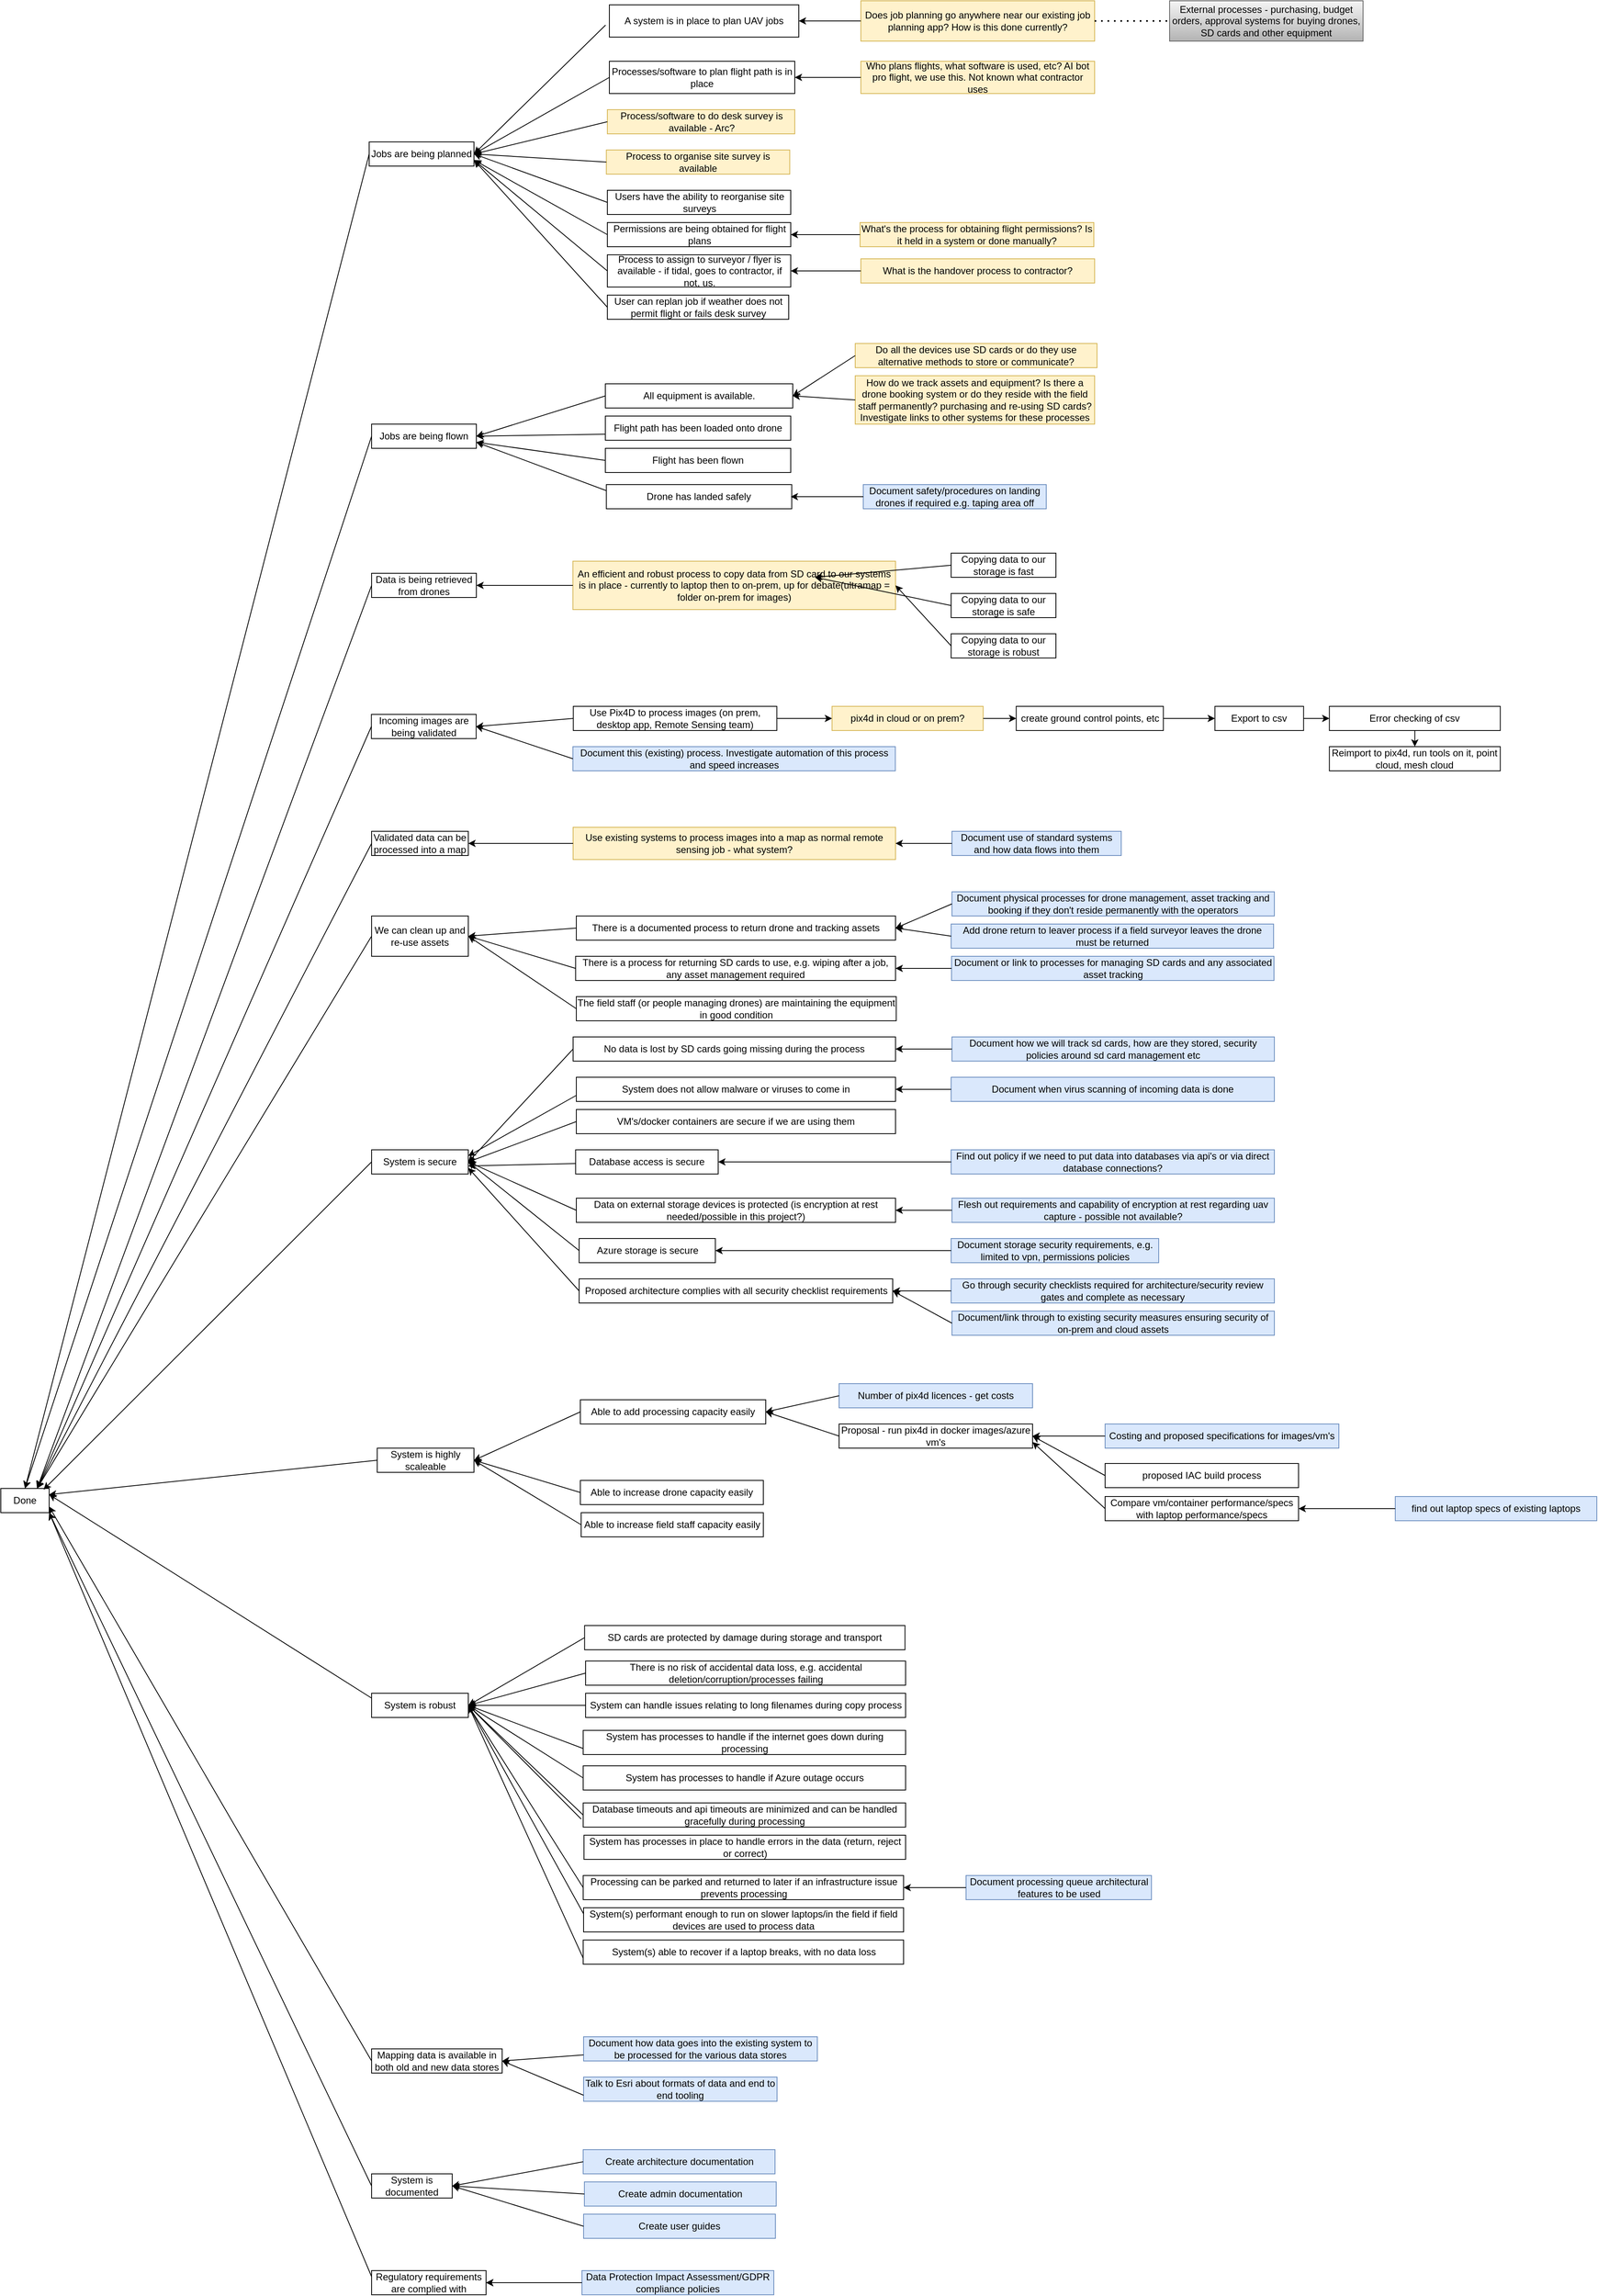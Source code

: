 <mxfile version="20.8.21" type="device"><diagram name="Page-1" id="VWcivEqOuJMeDTwOJ0XQ"><mxGraphModel dx="3815" dy="3049" grid="1" gridSize="10" guides="1" tooltips="1" connect="1" arrows="1" fold="1" page="1" pageScale="1" pageWidth="827" pageHeight="1169" math="0" shadow="0"><root><mxCell id="0"/><mxCell id="1" parent="0"/><mxCell id="gaLURkmgGGTvy5debcVh-1" value="Done" style="text;html=1;strokeColor=default;fillColor=none;align=center;verticalAlign=middle;whiteSpace=wrap;rounded=0;" parent="1" vertex="1"><mxGeometry x="-380" y="1830" width="60" height="30" as="geometry"/></mxCell><mxCell id="gaLURkmgGGTvy5debcVh-2" value="Jobs are being planned" style="text;html=1;strokeColor=default;fillColor=none;align=center;verticalAlign=middle;whiteSpace=wrap;rounded=0;" parent="1" vertex="1"><mxGeometry x="77" y="160" width="130" height="30" as="geometry"/></mxCell><mxCell id="gaLURkmgGGTvy5debcVh-3" value="Jobs are being flown" style="text;html=1;strokeColor=default;fillColor=none;align=center;verticalAlign=middle;whiteSpace=wrap;rounded=0;" parent="1" vertex="1"><mxGeometry x="80" y="510" width="130" height="30" as="geometry"/></mxCell><mxCell id="gaLURkmgGGTvy5debcVh-4" value="Data is being retrieved from drones" style="text;html=1;strokeColor=default;fillColor=none;align=center;verticalAlign=middle;whiteSpace=wrap;rounded=0;" parent="1" vertex="1"><mxGeometry x="80" y="695" width="130" height="30" as="geometry"/></mxCell><mxCell id="gaLURkmgGGTvy5debcVh-5" value="Validated data can be processed into a map" style="text;html=1;strokeColor=default;fillColor=none;align=center;verticalAlign=middle;whiteSpace=wrap;rounded=0;" parent="1" vertex="1"><mxGeometry x="80" y="1015" width="120" height="30" as="geometry"/></mxCell><mxCell id="gaLURkmgGGTvy5debcVh-6" value="Incoming images are being validated" style="text;html=1;strokeColor=default;fillColor=none;align=center;verticalAlign=middle;whiteSpace=wrap;rounded=0;" parent="1" vertex="1"><mxGeometry x="79.75" y="870" width="130" height="30" as="geometry"/></mxCell><mxCell id="gaLURkmgGGTvy5debcVh-7" value="System is secure" style="text;html=1;strokeColor=default;fillColor=none;align=center;verticalAlign=middle;whiteSpace=wrap;rounded=0;" parent="1" vertex="1"><mxGeometry x="80" y="1410" width="120" height="30" as="geometry"/></mxCell><mxCell id="gaLURkmgGGTvy5debcVh-8" value="System is highly scaleable" style="text;html=1;strokeColor=default;fillColor=none;align=center;verticalAlign=middle;whiteSpace=wrap;rounded=0;" parent="1" vertex="1"><mxGeometry x="87" y="1780" width="120" height="30" as="geometry"/></mxCell><mxCell id="gaLURkmgGGTvy5debcVh-9" value="System is robust" style="text;html=1;strokeColor=default;fillColor=none;align=center;verticalAlign=middle;whiteSpace=wrap;rounded=0;" parent="1" vertex="1"><mxGeometry x="80" y="2084" width="120" height="30" as="geometry"/></mxCell><mxCell id="gaLURkmgGGTvy5debcVh-10" value="System is documented" style="text;html=1;strokeColor=default;fillColor=none;align=center;verticalAlign=middle;whiteSpace=wrap;rounded=0;" parent="1" vertex="1"><mxGeometry x="80" y="2680" width="100" height="30" as="geometry"/></mxCell><mxCell id="gaLURkmgGGTvy5debcVh-11" value="Permissions are being obtained for flight plans" style="text;html=1;align=center;verticalAlign=middle;whiteSpace=wrap;rounded=0;strokeColor=default;" parent="1" vertex="1"><mxGeometry x="372.5" y="260" width="227.5" height="30" as="geometry"/></mxCell><mxCell id="gaLURkmgGGTvy5debcVh-12" value="Processes/software to plan flight path is in place" style="text;html=1;align=center;verticalAlign=middle;whiteSpace=wrap;rounded=0;strokeColor=default;" parent="1" vertex="1"><mxGeometry x="375" y="60" width="230" height="40" as="geometry"/></mxCell><mxCell id="gaLURkmgGGTvy5debcVh-13" value="A system is in place to plan UAV jobs" style="text;html=1;align=center;verticalAlign=middle;whiteSpace=wrap;rounded=0;strokeColor=default;" parent="1" vertex="1"><mxGeometry x="375" y="-10" width="235" height="40" as="geometry"/></mxCell><mxCell id="gaLURkmgGGTvy5debcVh-14" value="Process to assign to surveyor / flyer is available - if tidal, goes to contractor, if not, us." style="text;html=1;align=center;verticalAlign=middle;whiteSpace=wrap;rounded=0;strokeColor=default;" parent="1" vertex="1"><mxGeometry x="372.5" y="300" width="227.5" height="40" as="geometry"/></mxCell><mxCell id="gaLURkmgGGTvy5debcVh-16" value="User can replan job if weather does not permit flight or fails desk survey" style="text;html=1;align=center;verticalAlign=middle;whiteSpace=wrap;rounded=0;strokeColor=default;" parent="1" vertex="1"><mxGeometry x="372.5" y="350" width="225" height="30" as="geometry"/></mxCell><mxCell id="gaLURkmgGGTvy5debcVh-17" value="Process/software to do desk survey is available - Arc?" style="text;html=1;strokeColor=#d6b656;fillColor=#fff2cc;align=center;verticalAlign=middle;whiteSpace=wrap;rounded=0;" parent="1" vertex="1"><mxGeometry x="372.5" y="120" width="232.5" height="30" as="geometry"/></mxCell><mxCell id="gaLURkmgGGTvy5debcVh-19" value="Process to organise site survey is available" style="text;html=1;align=center;verticalAlign=middle;whiteSpace=wrap;rounded=0;strokeColor=#d6b656;fillColor=#fff2cc;" parent="1" vertex="1"><mxGeometry x="371.25" y="170" width="227.5" height="30" as="geometry"/></mxCell><mxCell id="gaLURkmgGGTvy5debcVh-20" value="Users have the ability to reorganise site surveys" style="text;html=1;align=center;verticalAlign=middle;whiteSpace=wrap;rounded=0;strokeColor=default;" parent="1" vertex="1"><mxGeometry x="372.5" y="220" width="227.5" height="30" as="geometry"/></mxCell><mxCell id="gaLURkmgGGTvy5debcVh-21" value="All equipment is available." style="text;html=1;align=center;verticalAlign=middle;whiteSpace=wrap;rounded=0;strokeColor=default;" parent="1" vertex="1"><mxGeometry x="370" y="460" width="232.5" height="30" as="geometry"/></mxCell><mxCell id="gaLURkmgGGTvy5debcVh-22" value="Flight has been flown" style="text;html=1;align=center;verticalAlign=middle;whiteSpace=wrap;rounded=0;strokeColor=default;" parent="1" vertex="1"><mxGeometry x="370" y="540" width="230" height="30" as="geometry"/></mxCell><mxCell id="gaLURkmgGGTvy5debcVh-23" value="What is the handover process to contractor?" style="text;html=1;strokeColor=#d6b656;fillColor=#fff2cc;align=center;verticalAlign=middle;whiteSpace=wrap;rounded=0;" parent="1" vertex="1"><mxGeometry x="687" y="305" width="290" height="30" as="geometry"/></mxCell><mxCell id="gaLURkmgGGTvy5debcVh-24" value="Flight path has been loaded onto drone" style="text;html=1;align=center;verticalAlign=middle;whiteSpace=wrap;rounded=0;strokeColor=default;" parent="1" vertex="1"><mxGeometry x="370" y="500" width="230" height="30" as="geometry"/></mxCell><mxCell id="gaLURkmgGGTvy5debcVh-25" value="An efficient and robust process to copy data from SD card to our systems is in place - currently to laptop then to on-prem, up for debate(ultramap = folder on-prem for images)" style="text;html=1;strokeColor=#d6b656;fillColor=#fff2cc;align=center;verticalAlign=middle;whiteSpace=wrap;rounded=0;" parent="1" vertex="1"><mxGeometry x="329.75" y="680" width="400.25" height="60" as="geometry"/></mxCell><mxCell id="gaLURkmgGGTvy5debcVh-27" value="Copying data to our storage is fast" style="text;html=1;strokeColor=default;fillColor=none;align=center;verticalAlign=middle;whiteSpace=wrap;rounded=0;" parent="1" vertex="1"><mxGeometry x="799" y="670" width="130" height="30" as="geometry"/></mxCell><mxCell id="gaLURkmgGGTvy5debcVh-29" value="Use Pix4D to process images (on prem, desktop app, Remote Sensing team)" style="text;html=1;strokeColor=default;fillColor=none;align=center;verticalAlign=middle;whiteSpace=wrap;rounded=0;" parent="1" vertex="1"><mxGeometry x="330.25" y="860" width="252.5" height="30" as="geometry"/></mxCell><mxCell id="gaLURkmgGGTvy5debcVh-30" value="Export to csv" style="text;html=1;strokeColor=default;fillColor=none;align=center;verticalAlign=middle;whiteSpace=wrap;rounded=0;" parent="1" vertex="1"><mxGeometry x="1126.25" y="860" width="110" height="30" as="geometry"/></mxCell><mxCell id="gaLURkmgGGTvy5debcVh-31" value="Error checking of csv" style="text;html=1;strokeColor=default;fillColor=none;align=center;verticalAlign=middle;whiteSpace=wrap;rounded=0;" parent="1" vertex="1"><mxGeometry x="1268.25" y="860" width="212" height="30" as="geometry"/></mxCell><mxCell id="gaLURkmgGGTvy5debcVh-32" value="Reimport to pix4d, run tools on it, point cloud, mesh cloud" style="text;html=1;strokeColor=default;fillColor=none;align=center;verticalAlign=middle;whiteSpace=wrap;rounded=0;" parent="1" vertex="1"><mxGeometry x="1268.25" y="910" width="212" height="30" as="geometry"/></mxCell><mxCell id="gaLURkmgGGTvy5debcVh-33" value="create ground control points, etc" style="text;html=1;strokeColor=default;fillColor=none;align=center;verticalAlign=middle;whiteSpace=wrap;rounded=0;" parent="1" vertex="1"><mxGeometry x="879.75" y="860" width="182.5" height="30" as="geometry"/></mxCell><mxCell id="gaLURkmgGGTvy5debcVh-37" value="Use existing systems to process images into a map as normal remote sensing job - what system?" style="text;html=1;strokeColor=#d6b656;fillColor=#fff2cc;align=center;verticalAlign=middle;whiteSpace=wrap;rounded=0;" parent="1" vertex="1"><mxGeometry x="330" y="1010" width="400" height="40" as="geometry"/></mxCell><mxCell id="gaLURkmgGGTvy5debcVh-38" value="Document/link through to existing security measures ensuring security of on-prem and cloud assets" style="text;html=1;strokeColor=#6c8ebf;fillColor=#dae8fc;align=center;verticalAlign=middle;whiteSpace=wrap;rounded=0;" parent="1" vertex="1"><mxGeometry x="800" y="1610" width="400" height="30" as="geometry"/></mxCell><mxCell id="gaLURkmgGGTvy5debcVh-39" value="Document how we will track sd cards, how are they stored, security policies around sd card management etc" style="text;html=1;strokeColor=#6c8ebf;fillColor=#dae8fc;align=center;verticalAlign=middle;whiteSpace=wrap;rounded=0;" parent="1" vertex="1"><mxGeometry x="800" y="1270" width="400" height="30" as="geometry"/></mxCell><mxCell id="gaLURkmgGGTvy5debcVh-41" value="find out laptop specs of existing laptops" style="text;html=1;strokeColor=#6c8ebf;fillColor=#dae8fc;align=center;verticalAlign=middle;whiteSpace=wrap;rounded=0;" parent="1" vertex="1"><mxGeometry x="1350" y="1840" width="250" height="30" as="geometry"/></mxCell><mxCell id="gaLURkmgGGTvy5debcVh-42" value="Mapping data is available in both old and new data stores" style="text;html=1;strokeColor=default;fillColor=none;align=center;verticalAlign=middle;whiteSpace=wrap;rounded=0;" parent="1" vertex="1"><mxGeometry x="80" y="2525" width="162" height="30" as="geometry"/></mxCell><mxCell id="gaLURkmgGGTvy5debcVh-43" value="Document how data goes into the existing system to be processed for the various data stores" style="text;html=1;strokeColor=#6c8ebf;fillColor=#dae8fc;align=center;verticalAlign=middle;whiteSpace=wrap;rounded=0;" parent="1" vertex="1"><mxGeometry x="343" y="2510" width="290" height="30" as="geometry"/></mxCell><mxCell id="gaLURkmgGGTvy5debcVh-44" value="Talk to Esri about formats of data and end to end tooling" style="text;html=1;strokeColor=#6c8ebf;fillColor=#dae8fc;align=center;verticalAlign=middle;whiteSpace=wrap;rounded=0;" parent="1" vertex="1"><mxGeometry x="343" y="2560" width="240" height="30" as="geometry"/></mxCell><mxCell id="gaLURkmgGGTvy5debcVh-45" value="Do all the devices use SD cards or do they use alternative methods to store or communicate?" style="text;html=1;strokeColor=#d6b656;fillColor=#fff2cc;align=center;verticalAlign=middle;whiteSpace=wrap;rounded=0;" parent="1" vertex="1"><mxGeometry x="680" y="410" width="300" height="30" as="geometry"/></mxCell><mxCell id="gaLURkmgGGTvy5debcVh-46" value="System can handle issues relating to long filenames during copy process" style="text;html=1;strokeColor=default;fillColor=none;align=center;verticalAlign=middle;whiteSpace=wrap;rounded=0;" parent="1" vertex="1"><mxGeometry x="345.5" y="2084" width="397" height="30" as="geometry"/></mxCell><mxCell id="gaLURkmgGGTvy5debcVh-47" value="System(s) able to recover if a laptop breaks, with no data loss" style="text;html=1;strokeColor=default;fillColor=none;align=center;verticalAlign=middle;whiteSpace=wrap;rounded=0;" parent="1" vertex="1"><mxGeometry x="342.5" y="2390" width="397.5" height="30" as="geometry"/></mxCell><mxCell id="gaLURkmgGGTvy5debcVh-49" value="VM's/docker containers are secure if we are using them" style="text;html=1;align=center;verticalAlign=middle;whiteSpace=wrap;rounded=0;strokeColor=default;" parent="1" vertex="1"><mxGeometry x="334" y="1360" width="396" height="30" as="geometry"/></mxCell><mxCell id="gaLURkmgGGTvy5debcVh-51" value="Database timeouts and api timeouts are minimized and can be handled gracefully during processing" style="text;html=1;strokeColor=default;fillColor=none;align=center;verticalAlign=middle;whiteSpace=wrap;rounded=0;" parent="1" vertex="1"><mxGeometry x="342.5" y="2220" width="400" height="30" as="geometry"/></mxCell><mxCell id="gaLURkmgGGTvy5debcVh-52" value="SD cards are protected by damage during storage and transport" style="text;html=1;strokeColor=default;fillColor=none;align=center;verticalAlign=middle;whiteSpace=wrap;rounded=0;" parent="1" vertex="1"><mxGeometry x="344.25" y="2000" width="397.5" height="30" as="geometry"/></mxCell><mxCell id="gaLURkmgGGTvy5debcVh-53" value="We can clean up and re-use assets" style="text;html=1;strokeColor=default;fillColor=none;align=center;verticalAlign=middle;whiteSpace=wrap;rounded=0;" parent="1" vertex="1"><mxGeometry x="80" y="1120" width="120" height="50" as="geometry"/></mxCell><mxCell id="gaLURkmgGGTvy5debcVh-54" value="There is a process for returning SD cards to use, e.g. wiping after a job, any asset management required" style="text;html=1;strokeColor=default;fillColor=none;align=center;verticalAlign=middle;whiteSpace=wrap;rounded=0;" parent="1" vertex="1"><mxGeometry x="333.13" y="1170" width="396.87" height="30" as="geometry"/></mxCell><mxCell id="gaLURkmgGGTvy5debcVh-55" value="There is a documented process to return drone and tracking assets" style="text;html=1;strokeColor=default;fillColor=none;align=center;verticalAlign=middle;whiteSpace=wrap;rounded=0;" parent="1" vertex="1"><mxGeometry x="334" y="1120" width="396" height="30" as="geometry"/></mxCell><mxCell id="gaLURkmgGGTvy5debcVh-56" value="The field staff (or people managing drones) are maintaining the equipment in good condition" style="text;html=1;strokeColor=default;fillColor=none;align=center;verticalAlign=middle;whiteSpace=wrap;rounded=0;" parent="1" vertex="1"><mxGeometry x="334" y="1220" width="396.87" height="30" as="geometry"/></mxCell><mxCell id="gaLURkmgGGTvy5debcVh-57" value="System has processes to handle if the internet goes down during processing" style="text;html=1;strokeColor=default;fillColor=none;align=center;verticalAlign=middle;whiteSpace=wrap;rounded=0;" parent="1" vertex="1"><mxGeometry x="342.5" y="2130" width="400" height="30" as="geometry"/></mxCell><mxCell id="gaLURkmgGGTvy5debcVh-58" value="System has processes in place to handle errors in the data (return, reject or correct)" style="text;html=1;strokeColor=default;fillColor=none;align=center;verticalAlign=middle;whiteSpace=wrap;rounded=0;" parent="1" vertex="1"><mxGeometry x="343.5" y="2260" width="399" height="30" as="geometry"/></mxCell><mxCell id="gaLURkmgGGTvy5debcVh-60" value="Database access is secure" style="text;html=1;strokeColor=default;fillColor=none;align=center;verticalAlign=middle;whiteSpace=wrap;rounded=0;" parent="1" vertex="1"><mxGeometry x="333.13" y="1410" width="176.87" height="30" as="geometry"/></mxCell><mxCell id="gaLURkmgGGTvy5debcVh-61" value="Create architecture documentation" style="text;html=1;strokeColor=#6c8ebf;fillColor=#dae8fc;align=center;verticalAlign=middle;whiteSpace=wrap;rounded=0;" parent="1" vertex="1"><mxGeometry x="342.5" y="2650" width="238" height="30" as="geometry"/></mxCell><mxCell id="gaLURkmgGGTvy5debcVh-62" value="pix4d in cloud or on prem?" style="text;html=1;strokeColor=#d6b656;fillColor=#fff2cc;align=center;verticalAlign=middle;whiteSpace=wrap;rounded=0;" parent="1" vertex="1"><mxGeometry x="651.25" y="860" width="187.5" height="30" as="geometry"/></mxCell><mxCell id="gaLURkmgGGTvy5debcVh-64" value="Processing can be parked and returned to later if an infrastructure issue prevents processing" style="text;html=1;strokeColor=default;fillColor=none;align=center;verticalAlign=middle;whiteSpace=wrap;rounded=0;" parent="1" vertex="1"><mxGeometry x="342.5" y="2310" width="397.5" height="30" as="geometry"/></mxCell><mxCell id="gaLURkmgGGTvy5debcVh-65" value="There is no risk of accidental data loss, e.g. accidental deletion/corruption/processes failing" style="text;html=1;strokeColor=default;fillColor=none;align=center;verticalAlign=middle;whiteSpace=wrap;rounded=0;" parent="1" vertex="1"><mxGeometry x="345.5" y="2044" width="397" height="30" as="geometry"/></mxCell><mxCell id="gaLURkmgGGTvy5debcVh-66" value="External processes - purchasing, budget orders, approval systems for buying drones, SD cards and other equipment" style="text;html=1;strokeColor=#666666;fillColor=#f5f5f5;align=center;verticalAlign=middle;whiteSpace=wrap;rounded=0;gradientColor=#b3b3b3;" parent="1" vertex="1"><mxGeometry x="1070" y="-15" width="240" height="50" as="geometry"/></mxCell><mxCell id="gaLURkmgGGTvy5debcVh-67" value="Regulatory requirements are complied with" style="text;html=1;strokeColor=default;fillColor=none;align=center;verticalAlign=middle;whiteSpace=wrap;rounded=0;" parent="1" vertex="1"><mxGeometry x="80" y="2800" width="142" height="30" as="geometry"/></mxCell><mxCell id="wI_fvP3LlzVGhZZ-GLL9-29" value="" style="edgeStyle=orthogonalEdgeStyle;rounded=0;orthogonalLoop=1;jettySize=auto;html=1;" edge="1" parent="1" source="gaLURkmgGGTvy5debcVh-68" target="gaLURkmgGGTvy5debcVh-67"><mxGeometry relative="1" as="geometry"/></mxCell><mxCell id="gaLURkmgGGTvy5debcVh-68" value="Data Protection Impact Assessment/GDPR compliance policies" style="text;html=1;strokeColor=#6c8ebf;fillColor=#dae8fc;align=center;verticalAlign=middle;whiteSpace=wrap;rounded=0;" parent="1" vertex="1"><mxGeometry x="341" y="2800" width="238" height="30" as="geometry"/></mxCell><mxCell id="gaLURkmgGGTvy5debcVh-69" value="Proposed architecture complies with all security checklist requirements" style="text;html=1;strokeColor=default;fillColor=none;align=center;verticalAlign=middle;whiteSpace=wrap;rounded=0;" parent="1" vertex="1"><mxGeometry x="337.5" y="1570" width="389" height="30" as="geometry"/></mxCell><mxCell id="wI_fvP3LlzVGhZZ-GLL9-2" value="" style="endArrow=classic;html=1;rounded=0;" edge="1" parent="1" source="gaLURkmgGGTvy5debcVh-68" target="gaLURkmgGGTvy5debcVh-67"><mxGeometry width="50" height="50" relative="1" as="geometry"><mxPoint x="310" y="2815" as="sourcePoint"/><mxPoint x="412" y="2680" as="targetPoint"/></mxGeometry></mxCell><mxCell id="wI_fvP3LlzVGhZZ-GLL9-3" value="" style="endArrow=classic;html=1;rounded=0;entryX=1;entryY=0.5;entryDx=0;entryDy=0;exitX=0;exitY=0.5;exitDx=0;exitDy=0;" edge="1" parent="1" source="gaLURkmgGGTvy5debcVh-61" target="gaLURkmgGGTvy5debcVh-10"><mxGeometry width="50" height="50" relative="1" as="geometry"><mxPoint x="362" y="2680" as="sourcePoint"/><mxPoint x="412" y="2630" as="targetPoint"/></mxGeometry></mxCell><mxCell id="wI_fvP3LlzVGhZZ-GLL9-4" value="" style="endArrow=classic;html=1;rounded=0;exitX=0;exitY=0.75;exitDx=0;exitDy=0;entryX=1;entryY=0.5;entryDx=0;entryDy=0;" edge="1" parent="1" source="gaLURkmgGGTvy5debcVh-44" target="gaLURkmgGGTvy5debcVh-42"><mxGeometry width="50" height="50" relative="1" as="geometry"><mxPoint x="339" y="2620" as="sourcePoint"/><mxPoint x="259" y="2550" as="targetPoint"/></mxGeometry></mxCell><mxCell id="wI_fvP3LlzVGhZZ-GLL9-5" value="" style="endArrow=classic;html=1;rounded=0;exitX=0;exitY=0.75;exitDx=0;exitDy=0;entryX=1;entryY=0.5;entryDx=0;entryDy=0;" edge="1" parent="1" source="gaLURkmgGGTvy5debcVh-43" target="gaLURkmgGGTvy5debcVh-42"><mxGeometry width="50" height="50" relative="1" as="geometry"><mxPoint x="339" y="2620" as="sourcePoint"/><mxPoint x="250" y="2540" as="targetPoint"/></mxGeometry></mxCell><mxCell id="wI_fvP3LlzVGhZZ-GLL9-6" value="System(s) performant enough to run on slower laptops/in the field if field devices are used to process data" style="text;html=1;strokeColor=default;fillColor=none;align=center;verticalAlign=middle;whiteSpace=wrap;rounded=0;" vertex="1" parent="1"><mxGeometry x="343" y="2350" width="397" height="30" as="geometry"/></mxCell><mxCell id="wI_fvP3LlzVGhZZ-GLL9-7" value="System has processes to handle if Azure outage occurs" style="text;html=1;strokeColor=default;fillColor=none;align=center;verticalAlign=middle;whiteSpace=wrap;rounded=0;" vertex="1" parent="1"><mxGeometry x="342.5" y="2174" width="400" height="30" as="geometry"/></mxCell><mxCell id="wI_fvP3LlzVGhZZ-GLL9-8" value="System does not allow malware or viruses to come in" style="text;html=1;strokeColor=default;fillColor=none;align=center;verticalAlign=middle;whiteSpace=wrap;rounded=0;" vertex="1" parent="1"><mxGeometry x="334" y="1320" width="396" height="30" as="geometry"/></mxCell><mxCell id="wI_fvP3LlzVGhZZ-GLL9-9" value="Data on external storage devices is protected (is encryption at rest needed/possible in this project?)" style="text;html=1;strokeColor=default;fillColor=none;align=center;verticalAlign=middle;whiteSpace=wrap;rounded=0;" vertex="1" parent="1"><mxGeometry x="334" y="1470" width="396" height="30" as="geometry"/></mxCell><mxCell id="wI_fvP3LlzVGhZZ-GLL9-10" value="Flesh out requirements and capability of encryption at rest regarding uav capture - possible not available?" style="text;html=1;strokeColor=#6c8ebf;fillColor=#dae8fc;align=center;verticalAlign=middle;whiteSpace=wrap;rounded=0;" vertex="1" parent="1"><mxGeometry x="800" y="1470" width="400" height="30" as="geometry"/></mxCell><mxCell id="wI_fvP3LlzVGhZZ-GLL9-11" value="Document processing queue architectural features to be used" style="text;html=1;strokeColor=#6c8ebf;fillColor=#dae8fc;align=center;verticalAlign=middle;whiteSpace=wrap;rounded=0;" vertex="1" parent="1"><mxGeometry x="817.5" y="2310" width="230" height="30" as="geometry"/></mxCell><mxCell id="wI_fvP3LlzVGhZZ-GLL9-12" value="" style="endArrow=classic;html=1;rounded=0;entryX=1;entryY=0.5;entryDx=0;entryDy=0;exitX=0;exitY=0.5;exitDx=0;exitDy=0;" edge="1" parent="1" source="wI_fvP3LlzVGhZZ-GLL9-11" target="gaLURkmgGGTvy5debcVh-64"><mxGeometry width="50" height="50" relative="1" as="geometry"><mxPoint x="808" y="2320" as="sourcePoint"/><mxPoint x="677.5" y="2250" as="targetPoint"/></mxGeometry></mxCell><mxCell id="wI_fvP3LlzVGhZZ-GLL9-13" value="" style="endArrow=classic;html=1;rounded=0;exitX=0;exitY=0.5;exitDx=0;exitDy=0;entryX=1;entryY=0.5;entryDx=0;entryDy=0;" edge="1" parent="1" source="gaLURkmgGGTvy5debcVh-52" target="gaLURkmgGGTvy5debcVh-9"><mxGeometry width="50" height="50" relative="1" as="geometry"><mxPoint x="380" y="1930" as="sourcePoint"/><mxPoint x="430" y="1880" as="targetPoint"/></mxGeometry></mxCell><mxCell id="wI_fvP3LlzVGhZZ-GLL9-15" value="" style="endArrow=classic;html=1;rounded=0;entryX=1;entryY=0.5;entryDx=0;entryDy=0;exitX=0;exitY=0.5;exitDx=0;exitDy=0;" edge="1" parent="1" source="gaLURkmgGGTvy5debcVh-65" target="gaLURkmgGGTvy5debcVh-9"><mxGeometry width="50" height="50" relative="1" as="geometry"><mxPoint x="380" y="2150" as="sourcePoint"/><mxPoint x="430" y="2100" as="targetPoint"/></mxGeometry></mxCell><mxCell id="wI_fvP3LlzVGhZZ-GLL9-16" value="" style="endArrow=classic;html=1;rounded=0;entryX=1;entryY=0.5;entryDx=0;entryDy=0;exitX=0;exitY=0.5;exitDx=0;exitDy=0;" edge="1" parent="1" source="gaLURkmgGGTvy5debcVh-46" target="gaLURkmgGGTvy5debcVh-9"><mxGeometry width="50" height="50" relative="1" as="geometry"><mxPoint x="340" y="2070" as="sourcePoint"/><mxPoint x="430" y="2100" as="targetPoint"/></mxGeometry></mxCell><mxCell id="wI_fvP3LlzVGhZZ-GLL9-17" value="" style="endArrow=classic;html=1;rounded=0;exitX=0;exitY=0.75;exitDx=0;exitDy=0;entryX=1;entryY=0.5;entryDx=0;entryDy=0;" edge="1" parent="1" source="gaLURkmgGGTvy5debcVh-57" target="gaLURkmgGGTvy5debcVh-9"><mxGeometry width="50" height="50" relative="1" as="geometry"><mxPoint x="330" y="2120" as="sourcePoint"/><mxPoint x="230" y="2100" as="targetPoint"/></mxGeometry></mxCell><mxCell id="wI_fvP3LlzVGhZZ-GLL9-18" value="" style="endArrow=classic;html=1;rounded=0;entryX=1;entryY=0.5;entryDx=0;entryDy=0;exitX=0;exitY=0.5;exitDx=0;exitDy=0;" edge="1" parent="1" source="wI_fvP3LlzVGhZZ-GLL9-7" target="gaLURkmgGGTvy5debcVh-9"><mxGeometry width="50" height="50" relative="1" as="geometry"><mxPoint x="380" y="2150" as="sourcePoint"/><mxPoint x="430" y="2100" as="targetPoint"/></mxGeometry></mxCell><mxCell id="wI_fvP3LlzVGhZZ-GLL9-20" value="" style="endArrow=classic;html=1;rounded=0;entryX=1;entryY=0.5;entryDx=0;entryDy=0;exitX=0;exitY=0.5;exitDx=0;exitDy=0;" edge="1" parent="1" source="gaLURkmgGGTvy5debcVh-51" target="gaLURkmgGGTvy5debcVh-9"><mxGeometry width="50" height="50" relative="1" as="geometry"><mxPoint x="380" y="2300" as="sourcePoint"/><mxPoint x="430" y="2250" as="targetPoint"/></mxGeometry></mxCell><mxCell id="wI_fvP3LlzVGhZZ-GLL9-21" value="" style="endArrow=classic;html=1;rounded=0;entryX=1;entryY=0.5;entryDx=0;entryDy=0;" edge="1" parent="1" target="gaLURkmgGGTvy5debcVh-9"><mxGeometry width="50" height="50" relative="1" as="geometry"><mxPoint x="340" y="2240" as="sourcePoint"/><mxPoint x="430" y="2250" as="targetPoint"/></mxGeometry></mxCell><mxCell id="wI_fvP3LlzVGhZZ-GLL9-23" value="" style="endArrow=classic;html=1;rounded=0;entryX=1;entryY=0.5;entryDx=0;entryDy=0;exitX=0;exitY=0.5;exitDx=0;exitDy=0;" edge="1" parent="1" source="gaLURkmgGGTvy5debcVh-64" target="gaLURkmgGGTvy5debcVh-9"><mxGeometry width="50" height="50" relative="1" as="geometry"><mxPoint x="380" y="2300" as="sourcePoint"/><mxPoint x="430" y="2250" as="targetPoint"/></mxGeometry></mxCell><mxCell id="wI_fvP3LlzVGhZZ-GLL9-24" value="" style="endArrow=classic;html=1;rounded=0;entryX=1;entryY=0.5;entryDx=0;entryDy=0;exitX=0;exitY=0.25;exitDx=0;exitDy=0;" edge="1" parent="1" source="wI_fvP3LlzVGhZZ-GLL9-6" target="gaLURkmgGGTvy5debcVh-9"><mxGeometry width="50" height="50" relative="1" as="geometry"><mxPoint x="380" y="2300" as="sourcePoint"/><mxPoint x="430" y="2250" as="targetPoint"/></mxGeometry></mxCell><mxCell id="wI_fvP3LlzVGhZZ-GLL9-25" value="" style="endArrow=classic;html=1;rounded=0;entryX=1;entryY=0.5;entryDx=0;entryDy=0;exitX=0;exitY=0.75;exitDx=0;exitDy=0;" edge="1" parent="1" source="gaLURkmgGGTvy5debcVh-47" target="gaLURkmgGGTvy5debcVh-9"><mxGeometry width="50" height="50" relative="1" as="geometry"><mxPoint x="380" y="2300" as="sourcePoint"/><mxPoint x="430" y="2250" as="targetPoint"/></mxGeometry></mxCell><mxCell id="wI_fvP3LlzVGhZZ-GLL9-26" value="" style="endArrow=classic;html=1;rounded=0;entryX=1;entryY=0.5;entryDx=0;entryDy=0;" edge="1" parent="1" source="wI_fvP3LlzVGhZZ-GLL9-10" target="wI_fvP3LlzVGhZZ-GLL9-9"><mxGeometry width="50" height="50" relative="1" as="geometry"><mxPoint x="846.5" y="2050" as="sourcePoint"/><mxPoint x="896.5" y="2000" as="targetPoint"/></mxGeometry></mxCell><mxCell id="wI_fvP3LlzVGhZZ-GLL9-27" value="Create admin documentation" style="text;html=1;strokeColor=#6c8ebf;fillColor=#dae8fc;align=center;verticalAlign=middle;whiteSpace=wrap;rounded=0;" vertex="1" parent="1"><mxGeometry x="344" y="2690" width="238" height="30" as="geometry"/></mxCell><mxCell id="wI_fvP3LlzVGhZZ-GLL9-28" value="Create user guides" style="text;html=1;strokeColor=#6c8ebf;fillColor=#dae8fc;align=center;verticalAlign=middle;whiteSpace=wrap;rounded=0;" vertex="1" parent="1"><mxGeometry x="343" y="2730" width="238" height="30" as="geometry"/></mxCell><mxCell id="wI_fvP3LlzVGhZZ-GLL9-32" value="" style="endArrow=classic;html=1;rounded=0;entryX=1;entryY=0.5;entryDx=0;entryDy=0;exitX=0;exitY=0.5;exitDx=0;exitDy=0;" edge="1" parent="1" source="wI_fvP3LlzVGhZZ-GLL9-27" target="gaLURkmgGGTvy5debcVh-10"><mxGeometry width="50" height="50" relative="1" as="geometry"><mxPoint x="350" y="2660" as="sourcePoint"/><mxPoint x="400" y="2610" as="targetPoint"/></mxGeometry></mxCell><mxCell id="wI_fvP3LlzVGhZZ-GLL9-33" value="" style="endArrow=classic;html=1;rounded=0;exitX=0;exitY=0.5;exitDx=0;exitDy=0;entryX=1;entryY=0.5;entryDx=0;entryDy=0;" edge="1" parent="1" source="wI_fvP3LlzVGhZZ-GLL9-28" target="gaLURkmgGGTvy5debcVh-10"><mxGeometry width="50" height="50" relative="1" as="geometry"><mxPoint x="350" y="2660" as="sourcePoint"/><mxPoint x="180" y="2700" as="targetPoint"/></mxGeometry></mxCell><mxCell id="wI_fvP3LlzVGhZZ-GLL9-34" value="Able to add processing capacity easily" style="text;html=1;strokeColor=default;fillColor=none;align=center;verticalAlign=middle;whiteSpace=wrap;rounded=0;" vertex="1" parent="1"><mxGeometry x="339" y="1720" width="230" height="30" as="geometry"/></mxCell><mxCell id="wI_fvP3LlzVGhZZ-GLL9-35" value="Able to increase drone capacity easily" style="text;html=1;strokeColor=default;fillColor=none;align=center;verticalAlign=middle;whiteSpace=wrap;rounded=0;" vertex="1" parent="1"><mxGeometry x="339" y="1820" width="227" height="30" as="geometry"/></mxCell><mxCell id="wI_fvP3LlzVGhZZ-GLL9-36" value="Able to increase field staff capacity easily" style="text;html=1;strokeColor=default;fillColor=none;align=center;verticalAlign=middle;whiteSpace=wrap;rounded=0;" vertex="1" parent="1"><mxGeometry x="340" y="1860" width="226" height="30" as="geometry"/></mxCell><mxCell id="wI_fvP3LlzVGhZZ-GLL9-37" value="" style="endArrow=classic;html=1;rounded=0;entryX=1;entryY=0.5;entryDx=0;entryDy=0;exitX=0;exitY=0.5;exitDx=0;exitDy=0;" edge="1" parent="1" source="wI_fvP3LlzVGhZZ-GLL9-36" target="gaLURkmgGGTvy5debcVh-8"><mxGeometry width="50" height="50" relative="1" as="geometry"><mxPoint x="447" y="1860" as="sourcePoint"/><mxPoint x="497" y="1810" as="targetPoint"/></mxGeometry></mxCell><mxCell id="wI_fvP3LlzVGhZZ-GLL9-39" value="" style="endArrow=classic;html=1;rounded=0;entryX=1;entryY=0.5;entryDx=0;entryDy=0;exitX=0;exitY=0.5;exitDx=0;exitDy=0;" edge="1" parent="1" source="wI_fvP3LlzVGhZZ-GLL9-35" target="gaLURkmgGGTvy5debcVh-8"><mxGeometry width="50" height="50" relative="1" as="geometry"><mxPoint x="351" y="1845" as="sourcePoint"/><mxPoint x="217" y="1805" as="targetPoint"/></mxGeometry></mxCell><mxCell id="wI_fvP3LlzVGhZZ-GLL9-40" value="" style="endArrow=classic;html=1;rounded=0;entryX=1;entryY=0.5;entryDx=0;entryDy=0;exitX=0;exitY=0.5;exitDx=0;exitDy=0;" edge="1" parent="1" source="wI_fvP3LlzVGhZZ-GLL9-34" target="gaLURkmgGGTvy5debcVh-8"><mxGeometry width="50" height="50" relative="1" as="geometry"><mxPoint x="361" y="1855" as="sourcePoint"/><mxPoint x="227" y="1815" as="targetPoint"/></mxGeometry></mxCell><mxCell id="wI_fvP3LlzVGhZZ-GLL9-41" value="Azure storage is secure" style="text;html=1;strokeColor=default;fillColor=none;align=center;verticalAlign=middle;whiteSpace=wrap;rounded=0;" vertex="1" parent="1"><mxGeometry x="337.5" y="1520" width="169" height="30" as="geometry"/></mxCell><mxCell id="wI_fvP3LlzVGhZZ-GLL9-42" value="Document storage security requirements, e.g. limited to vpn, permissions policies" style="text;html=1;strokeColor=#6c8ebf;fillColor=#dae8fc;align=center;verticalAlign=middle;whiteSpace=wrap;rounded=0;" vertex="1" parent="1"><mxGeometry x="799" y="1520" width="257.5" height="30" as="geometry"/></mxCell><mxCell id="wI_fvP3LlzVGhZZ-GLL9-43" value="" style="endArrow=classic;html=1;rounded=0;entryX=1;entryY=0.5;entryDx=0;entryDy=0;exitX=0;exitY=0.5;exitDx=0;exitDy=0;" edge="1" parent="1" source="wI_fvP3LlzVGhZZ-GLL9-42" target="wI_fvP3LlzVGhZZ-GLL9-41"><mxGeometry width="50" height="50" relative="1" as="geometry"><mxPoint x="546.5" y="1560" as="sourcePoint"/><mxPoint x="596.5" y="1510" as="targetPoint"/></mxGeometry></mxCell><mxCell id="wI_fvP3LlzVGhZZ-GLL9-44" value="Number of pix4d licences - get costs" style="text;html=1;strokeColor=#6c8ebf;fillColor=#dae8fc;align=center;verticalAlign=middle;whiteSpace=wrap;rounded=0;" vertex="1" parent="1"><mxGeometry x="660" y="1700" width="240" height="30" as="geometry"/></mxCell><mxCell id="wI_fvP3LlzVGhZZ-GLL9-45" value="Proposal - run pix4d in docker images/azure vm's" style="text;html=1;strokeColor=default;fillColor=none;align=center;verticalAlign=middle;whiteSpace=wrap;rounded=0;" vertex="1" parent="1"><mxGeometry x="660" y="1750" width="240" height="30" as="geometry"/></mxCell><mxCell id="wI_fvP3LlzVGhZZ-GLL9-47" value="" style="endArrow=classic;html=1;rounded=0;entryX=1;entryY=0.25;entryDx=0;entryDy=0;" edge="1" parent="1" target="gaLURkmgGGTvy5debcVh-1"><mxGeometry width="50" height="50" relative="1" as="geometry"><mxPoint x="80" y="2090" as="sourcePoint"/><mxPoint x="620" y="2300" as="targetPoint"/></mxGeometry></mxCell><mxCell id="wI_fvP3LlzVGhZZ-GLL9-48" value="" style="endArrow=classic;html=1;rounded=0;entryX=1;entryY=0.75;entryDx=0;entryDy=0;exitX=0;exitY=0.5;exitDx=0;exitDy=0;" edge="1" parent="1" source="gaLURkmgGGTvy5debcVh-42" target="gaLURkmgGGTvy5debcVh-1"><mxGeometry width="50" height="50" relative="1" as="geometry"><mxPoint x="570" y="2350" as="sourcePoint"/><mxPoint x="620" y="2300" as="targetPoint"/></mxGeometry></mxCell><mxCell id="wI_fvP3LlzVGhZZ-GLL9-49" value="" style="endArrow=classic;html=1;rounded=0;entryX=1;entryY=1;entryDx=0;entryDy=0;exitX=0;exitY=0.5;exitDx=0;exitDy=0;" edge="1" parent="1" source="gaLURkmgGGTvy5debcVh-10" target="gaLURkmgGGTvy5debcVh-1"><mxGeometry width="50" height="50" relative="1" as="geometry"><mxPoint x="570" y="2650" as="sourcePoint"/><mxPoint x="620" y="2600" as="targetPoint"/></mxGeometry></mxCell><mxCell id="wI_fvP3LlzVGhZZ-GLL9-50" value="" style="endArrow=classic;html=1;rounded=0;exitX=0;exitY=0.25;exitDx=0;exitDy=0;entryX=1;entryY=1;entryDx=0;entryDy=0;" edge="1" parent="1" source="gaLURkmgGGTvy5debcVh-67" target="gaLURkmgGGTvy5debcVh-1"><mxGeometry width="50" height="50" relative="1" as="geometry"><mxPoint x="570" y="2650" as="sourcePoint"/><mxPoint x="-210" y="2590" as="targetPoint"/></mxGeometry></mxCell><mxCell id="wI_fvP3LlzVGhZZ-GLL9-51" value="" style="endArrow=classic;html=1;rounded=0;entryX=1;entryY=0.25;entryDx=0;entryDy=0;exitX=0;exitY=0.5;exitDx=0;exitDy=0;" edge="1" parent="1" source="gaLURkmgGGTvy5debcVh-8" target="gaLURkmgGGTvy5debcVh-1"><mxGeometry width="50" height="50" relative="1" as="geometry"><mxPoint x="570" y="2130" as="sourcePoint"/><mxPoint x="620" y="2080" as="targetPoint"/></mxGeometry></mxCell><mxCell id="wI_fvP3LlzVGhZZ-GLL9-52" value="Costing and proposed specifications for images/vm's" style="text;html=1;strokeColor=#6c8ebf;fillColor=#dae8fc;align=center;verticalAlign=middle;whiteSpace=wrap;rounded=0;" vertex="1" parent="1"><mxGeometry x="990" y="1750" width="290" height="30" as="geometry"/></mxCell><mxCell id="wI_fvP3LlzVGhZZ-GLL9-53" value="proposed IAC build process" style="text;html=1;strokeColor=default;fillColor=none;align=center;verticalAlign=middle;whiteSpace=wrap;rounded=0;" vertex="1" parent="1"><mxGeometry x="990" y="1799" width="240" height="30" as="geometry"/></mxCell><mxCell id="wI_fvP3LlzVGhZZ-GLL9-54" value="" style="endArrow=classic;html=1;rounded=0;entryX=1;entryY=0.5;entryDx=0;entryDy=0;exitX=0;exitY=0.5;exitDx=0;exitDy=0;" edge="1" parent="1" source="wI_fvP3LlzVGhZZ-GLL9-52" target="wI_fvP3LlzVGhZZ-GLL9-45"><mxGeometry width="50" height="50" relative="1" as="geometry"><mxPoint x="940" y="1740" as="sourcePoint"/><mxPoint x="990" y="1690" as="targetPoint"/></mxGeometry></mxCell><mxCell id="wI_fvP3LlzVGhZZ-GLL9-55" value="" style="endArrow=classic;html=1;rounded=0;entryX=1;entryY=0.5;entryDx=0;entryDy=0;exitX=0;exitY=0.5;exitDx=0;exitDy=0;" edge="1" parent="1" source="wI_fvP3LlzVGhZZ-GLL9-53" target="wI_fvP3LlzVGhZZ-GLL9-45"><mxGeometry width="50" height="50" relative="1" as="geometry"><mxPoint x="940" y="1740" as="sourcePoint"/><mxPoint x="990" y="1690" as="targetPoint"/></mxGeometry></mxCell><mxCell id="wI_fvP3LlzVGhZZ-GLL9-56" value="" style="endArrow=classic;html=1;rounded=0;entryX=1;entryY=0.5;entryDx=0;entryDy=0;exitX=0;exitY=0.5;exitDx=0;exitDy=0;" edge="1" parent="1" source="wI_fvP3LlzVGhZZ-GLL9-44" target="wI_fvP3LlzVGhZZ-GLL9-34"><mxGeometry width="50" height="50" relative="1" as="geometry"><mxPoint x="620" y="1680" as="sourcePoint"/><mxPoint x="670" y="1630" as="targetPoint"/></mxGeometry></mxCell><mxCell id="wI_fvP3LlzVGhZZ-GLL9-57" value="" style="endArrow=classic;html=1;rounded=0;exitX=0;exitY=0.5;exitDx=0;exitDy=0;entryX=1;entryY=0.5;entryDx=0;entryDy=0;" edge="1" parent="1" source="wI_fvP3LlzVGhZZ-GLL9-45" target="wI_fvP3LlzVGhZZ-GLL9-34"><mxGeometry width="50" height="50" relative="1" as="geometry"><mxPoint x="620" y="1680" as="sourcePoint"/><mxPoint x="580" y="1660" as="targetPoint"/></mxGeometry></mxCell><mxCell id="wI_fvP3LlzVGhZZ-GLL9-58" value="Compare vm/container performance/specs with laptop performance/specs" style="text;html=1;strokeColor=default;fillColor=none;align=center;verticalAlign=middle;whiteSpace=wrap;rounded=0;" vertex="1" parent="1"><mxGeometry x="990" y="1840" width="240" height="30" as="geometry"/></mxCell><mxCell id="wI_fvP3LlzVGhZZ-GLL9-59" value="" style="endArrow=classic;html=1;rounded=0;entryX=1;entryY=0.75;entryDx=0;entryDy=0;exitX=0;exitY=0.5;exitDx=0;exitDy=0;" edge="1" parent="1" source="wI_fvP3LlzVGhZZ-GLL9-58" target="wI_fvP3LlzVGhZZ-GLL9-45"><mxGeometry width="50" height="50" relative="1" as="geometry"><mxPoint x="1150" y="1740" as="sourcePoint"/><mxPoint x="1200" y="1690" as="targetPoint"/></mxGeometry></mxCell><mxCell id="wI_fvP3LlzVGhZZ-GLL9-60" value="" style="endArrow=classic;html=1;rounded=0;entryX=1;entryY=0.5;entryDx=0;entryDy=0;exitX=0;exitY=0.5;exitDx=0;exitDy=0;" edge="1" parent="1" source="gaLURkmgGGTvy5debcVh-41" target="wI_fvP3LlzVGhZZ-GLL9-58"><mxGeometry width="50" height="50" relative="1" as="geometry"><mxPoint x="1150" y="1740" as="sourcePoint"/><mxPoint x="1200" y="1690" as="targetPoint"/></mxGeometry></mxCell><mxCell id="wI_fvP3LlzVGhZZ-GLL9-61" value="" style="endArrow=classic;html=1;rounded=0;exitX=0;exitY=0.5;exitDx=0;exitDy=0;entryX=0.885;entryY=0.046;entryDx=0;entryDy=0;entryPerimeter=0;" edge="1" parent="1" source="gaLURkmgGGTvy5debcVh-7" target="gaLURkmgGGTvy5debcVh-1"><mxGeometry width="50" height="50" relative="1" as="geometry"><mxPoint x="280" y="1450" as="sourcePoint"/><mxPoint x="-100" y="2110" as="targetPoint"/></mxGeometry></mxCell><mxCell id="wI_fvP3LlzVGhZZ-GLL9-62" value="Find out policy if we need to put data into databases via api's or via direct database connections?" style="text;html=1;strokeColor=#6c8ebf;fillColor=#dae8fc;align=center;verticalAlign=middle;whiteSpace=wrap;rounded=0;" vertex="1" parent="1"><mxGeometry x="799" y="1410" width="401" height="30" as="geometry"/></mxCell><mxCell id="wI_fvP3LlzVGhZZ-GLL9-63" value="" style="endArrow=classic;html=1;rounded=0;entryX=1;entryY=0.5;entryDx=0;entryDy=0;exitX=0;exitY=0.5;exitDx=0;exitDy=0;" edge="1" parent="1" source="wI_fvP3LlzVGhZZ-GLL9-62" target="gaLURkmgGGTvy5debcVh-60"><mxGeometry width="50" height="50" relative="1" as="geometry"><mxPoint x="696.5" y="1425" as="sourcePoint"/><mxPoint x="486.5" y="1340" as="targetPoint"/></mxGeometry></mxCell><mxCell id="wI_fvP3LlzVGhZZ-GLL9-64" value="" style="endArrow=classic;html=1;rounded=0;entryX=1;entryY=0.5;entryDx=0;entryDy=0;exitX=0;exitY=0.5;exitDx=0;exitDy=0;" edge="1" parent="1" source="wI_fvP3LlzVGhZZ-GLL9-41" target="gaLURkmgGGTvy5debcVh-7"><mxGeometry width="50" height="50" relative="1" as="geometry"><mxPoint x="380" y="1390" as="sourcePoint"/><mxPoint x="430" y="1340" as="targetPoint"/></mxGeometry></mxCell><mxCell id="wI_fvP3LlzVGhZZ-GLL9-65" value="" style="endArrow=classic;html=1;rounded=0;entryX=1;entryY=0.5;entryDx=0;entryDy=0;exitX=0;exitY=0.5;exitDx=0;exitDy=0;" edge="1" parent="1" source="wI_fvP3LlzVGhZZ-GLL9-9" target="gaLURkmgGGTvy5debcVh-7"><mxGeometry width="50" height="50" relative="1" as="geometry"><mxPoint x="380" y="1390" as="sourcePoint"/><mxPoint x="430" y="1340" as="targetPoint"/></mxGeometry></mxCell><mxCell id="wI_fvP3LlzVGhZZ-GLL9-66" value="" style="endArrow=classic;html=1;rounded=0;" edge="1" parent="1" source="gaLURkmgGGTvy5debcVh-60"><mxGeometry width="50" height="50" relative="1" as="geometry"><mxPoint x="380" y="1390" as="sourcePoint"/><mxPoint x="200" y="1430" as="targetPoint"/></mxGeometry></mxCell><mxCell id="wI_fvP3LlzVGhZZ-GLL9-69" value="" style="endArrow=classic;html=1;rounded=0;entryX=1;entryY=0.5;entryDx=0;entryDy=0;exitX=0;exitY=0.5;exitDx=0;exitDy=0;" edge="1" parent="1" source="gaLURkmgGGTvy5debcVh-49" target="gaLURkmgGGTvy5debcVh-7"><mxGeometry width="50" height="50" relative="1" as="geometry"><mxPoint x="380" y="1540" as="sourcePoint"/><mxPoint x="430" y="1490" as="targetPoint"/></mxGeometry></mxCell><mxCell id="wI_fvP3LlzVGhZZ-GLL9-70" value="" style="endArrow=classic;html=1;rounded=0;entryX=1;entryY=0.25;entryDx=0;entryDy=0;exitX=0;exitY=0.75;exitDx=0;exitDy=0;" edge="1" parent="1" source="wI_fvP3LlzVGhZZ-GLL9-8" target="gaLURkmgGGTvy5debcVh-7"><mxGeometry width="50" height="50" relative="1" as="geometry"><mxPoint x="380" y="1540" as="sourcePoint"/><mxPoint x="430" y="1490" as="targetPoint"/></mxGeometry></mxCell><mxCell id="wI_fvP3LlzVGhZZ-GLL9-71" value="Document when virus scanning of incoming data is done" style="text;html=1;strokeColor=#6c8ebf;fillColor=#dae8fc;align=center;verticalAlign=middle;whiteSpace=wrap;rounded=0;" vertex="1" parent="1"><mxGeometry x="799" y="1320" width="401" height="30" as="geometry"/></mxCell><mxCell id="wI_fvP3LlzVGhZZ-GLL9-72" value="" style="endArrow=classic;html=1;rounded=0;exitX=0;exitY=0.5;exitDx=0;exitDy=0;entryX=1;entryY=0.5;entryDx=0;entryDy=0;" edge="1" parent="1" source="wI_fvP3LlzVGhZZ-GLL9-71" target="wI_fvP3LlzVGhZZ-GLL9-8"><mxGeometry width="50" height="50" relative="1" as="geometry"><mxPoint x="726.5" y="1390" as="sourcePoint"/><mxPoint x="736.5" y="1335" as="targetPoint"/></mxGeometry></mxCell><mxCell id="wI_fvP3LlzVGhZZ-GLL9-73" value="No data is lost by SD cards going missing during the process" style="text;html=1;align=center;verticalAlign=middle;whiteSpace=wrap;rounded=0;strokeColor=default;" vertex="1" parent="1"><mxGeometry x="330" y="1270" width="400" height="30" as="geometry"/></mxCell><mxCell id="wI_fvP3LlzVGhZZ-GLL9-74" value="" style="endArrow=classic;html=1;rounded=0;entryX=1;entryY=0.5;entryDx=0;entryDy=0;exitX=0;exitY=0.5;exitDx=0;exitDy=0;" edge="1" parent="1" source="gaLURkmgGGTvy5debcVh-39" target="wI_fvP3LlzVGhZZ-GLL9-73"><mxGeometry width="50" height="50" relative="1" as="geometry"><mxPoint x="696.5" y="1320" as="sourcePoint"/><mxPoint x="746.5" y="1270" as="targetPoint"/></mxGeometry></mxCell><mxCell id="wI_fvP3LlzVGhZZ-GLL9-75" value="Go through security checklists required for architecture/security review gates and complete as necessary" style="text;html=1;strokeColor=#6c8ebf;fillColor=#dae8fc;align=center;verticalAlign=middle;whiteSpace=wrap;rounded=0;" vertex="1" parent="1"><mxGeometry x="799" y="1570" width="401" height="30" as="geometry"/></mxCell><mxCell id="wI_fvP3LlzVGhZZ-GLL9-76" value="" style="endArrow=classic;html=1;rounded=0;entryX=1;entryY=0.75;entryDx=0;entryDy=0;exitX=0;exitY=0.5;exitDx=0;exitDy=0;" edge="1" parent="1" source="gaLURkmgGGTvy5debcVh-69" target="gaLURkmgGGTvy5debcVh-7"><mxGeometry width="50" height="50" relative="1" as="geometry"><mxPoint x="240" y="1390" as="sourcePoint"/><mxPoint x="290" y="1340" as="targetPoint"/></mxGeometry></mxCell><mxCell id="wI_fvP3LlzVGhZZ-GLL9-77" value="" style="endArrow=classic;html=1;rounded=0;entryX=1;entryY=0.5;entryDx=0;entryDy=0;exitX=0;exitY=0.5;exitDx=0;exitDy=0;" edge="1" parent="1" source="wI_fvP3LlzVGhZZ-GLL9-75" target="gaLURkmgGGTvy5debcVh-69"><mxGeometry width="50" height="50" relative="1" as="geometry"><mxPoint x="916.5" y="1540" as="sourcePoint"/><mxPoint x="966.5" y="1490" as="targetPoint"/></mxGeometry></mxCell><mxCell id="wI_fvP3LlzVGhZZ-GLL9-78" value="" style="endArrow=classic;html=1;rounded=0;entryX=1;entryY=0.5;entryDx=0;entryDy=0;exitX=0;exitY=0.5;exitDx=0;exitDy=0;" edge="1" parent="1" source="wI_fvP3LlzVGhZZ-GLL9-73" target="gaLURkmgGGTvy5debcVh-7"><mxGeometry width="50" height="50" relative="1" as="geometry"><mxPoint x="440" y="1460" as="sourcePoint"/><mxPoint x="490" y="1410" as="targetPoint"/></mxGeometry></mxCell><mxCell id="wI_fvP3LlzVGhZZ-GLL9-79" value="" style="endArrow=classic;html=1;rounded=0;entryX=1;entryY=0.5;entryDx=0;entryDy=0;exitX=0;exitY=0.5;exitDx=0;exitDy=0;" edge="1" parent="1" source="gaLURkmgGGTvy5debcVh-38" target="gaLURkmgGGTvy5debcVh-69"><mxGeometry width="50" height="50" relative="1" as="geometry"><mxPoint x="590" y="1520" as="sourcePoint"/><mxPoint x="640" y="1470" as="targetPoint"/></mxGeometry></mxCell><mxCell id="wI_fvP3LlzVGhZZ-GLL9-80" value="" style="endArrow=classic;html=1;rounded=0;entryX=1;entryY=0.5;entryDx=0;entryDy=0;exitX=0;exitY=0.5;exitDx=0;exitDy=0;" edge="1" parent="1" source="gaLURkmgGGTvy5debcVh-55" target="gaLURkmgGGTvy5debcVh-53"><mxGeometry width="50" height="50" relative="1" as="geometry"><mxPoint x="390" y="1300" as="sourcePoint"/><mxPoint x="440" y="1250" as="targetPoint"/></mxGeometry></mxCell><mxCell id="wI_fvP3LlzVGhZZ-GLL9-81" value="" style="endArrow=classic;html=1;rounded=0;entryX=1;entryY=0.5;entryDx=0;entryDy=0;exitX=0;exitY=0.5;exitDx=0;exitDy=0;" edge="1" parent="1" source="gaLURkmgGGTvy5debcVh-54" target="gaLURkmgGGTvy5debcVh-53"><mxGeometry width="50" height="50" relative="1" as="geometry"><mxPoint x="330" y="1180" as="sourcePoint"/><mxPoint x="440" y="1250" as="targetPoint"/></mxGeometry></mxCell><mxCell id="wI_fvP3LlzVGhZZ-GLL9-82" value="" style="endArrow=classic;html=1;rounded=0;entryX=1;entryY=0.5;entryDx=0;entryDy=0;exitX=0;exitY=0.5;exitDx=0;exitDy=0;" edge="1" parent="1" source="gaLURkmgGGTvy5debcVh-56" target="gaLURkmgGGTvy5debcVh-53"><mxGeometry width="50" height="50" relative="1" as="geometry"><mxPoint x="390" y="1300" as="sourcePoint"/><mxPoint x="440" y="1250" as="targetPoint"/></mxGeometry></mxCell><mxCell id="wI_fvP3LlzVGhZZ-GLL9-83" value="Document physical processes for drone management, asset tracking and booking if they don't reside permanently with the operators" style="text;html=1;strokeColor=#6c8ebf;fillColor=#dae8fc;align=center;verticalAlign=middle;whiteSpace=wrap;rounded=0;" vertex="1" parent="1"><mxGeometry x="800" y="1090" width="400" height="30" as="geometry"/></mxCell><mxCell id="wI_fvP3LlzVGhZZ-GLL9-84" value="Add drone return to leaver process if a field surveyor leaves the drone must be returned" style="text;html=1;strokeColor=#6c8ebf;fillColor=#dae8fc;align=center;verticalAlign=middle;whiteSpace=wrap;rounded=0;" vertex="1" parent="1"><mxGeometry x="799" y="1130" width="400" height="30" as="geometry"/></mxCell><mxCell id="wI_fvP3LlzVGhZZ-GLL9-85" value="Document or link to processes for managing SD cards and any associated asset tracking" style="text;html=1;strokeColor=#6c8ebf;fillColor=#dae8fc;align=center;verticalAlign=middle;whiteSpace=wrap;rounded=0;" vertex="1" parent="1"><mxGeometry x="799.5" y="1170" width="400" height="30" as="geometry"/></mxCell><mxCell id="wI_fvP3LlzVGhZZ-GLL9-86" value="" style="endArrow=classic;html=1;rounded=0;entryX=1;entryY=0.5;entryDx=0;entryDy=0;exitX=0;exitY=0.5;exitDx=0;exitDy=0;" edge="1" parent="1" source="wI_fvP3LlzVGhZZ-GLL9-85" target="gaLURkmgGGTvy5debcVh-54"><mxGeometry width="50" height="50" relative="1" as="geometry"><mxPoint x="820" y="1290" as="sourcePoint"/><mxPoint x="870" y="1240" as="targetPoint"/></mxGeometry></mxCell><mxCell id="wI_fvP3LlzVGhZZ-GLL9-87" value="" style="endArrow=classic;html=1;rounded=0;entryX=1;entryY=0.5;entryDx=0;entryDy=0;exitX=0;exitY=0.5;exitDx=0;exitDy=0;" edge="1" parent="1" source="wI_fvP3LlzVGhZZ-GLL9-84" target="gaLURkmgGGTvy5debcVh-55"><mxGeometry width="50" height="50" relative="1" as="geometry"><mxPoint x="820" y="1290" as="sourcePoint"/><mxPoint x="870" y="1240" as="targetPoint"/></mxGeometry></mxCell><mxCell id="wI_fvP3LlzVGhZZ-GLL9-88" value="" style="endArrow=classic;html=1;rounded=0;entryX=1;entryY=0.5;entryDx=0;entryDy=0;exitX=0;exitY=0.5;exitDx=0;exitDy=0;" edge="1" parent="1" source="wI_fvP3LlzVGhZZ-GLL9-83" target="gaLURkmgGGTvy5debcVh-55"><mxGeometry width="50" height="50" relative="1" as="geometry"><mxPoint x="820" y="1290" as="sourcePoint"/><mxPoint x="870" y="1240" as="targetPoint"/></mxGeometry></mxCell><mxCell id="wI_fvP3LlzVGhZZ-GLL9-89" value="" style="endArrow=classic;html=1;rounded=0;exitX=0;exitY=0.5;exitDx=0;exitDy=0;entryX=0.75;entryY=0;entryDx=0;entryDy=0;" edge="1" parent="1" source="gaLURkmgGGTvy5debcVh-53" target="gaLURkmgGGTvy5debcVh-1"><mxGeometry width="50" height="50" relative="1" as="geometry"><mxPoint x="330" y="1360" as="sourcePoint"/><mxPoint x="-170" y="1950" as="targetPoint"/></mxGeometry></mxCell><mxCell id="wI_fvP3LlzVGhZZ-GLL9-90" value="Document use of standard systems and how data flows into them" style="text;html=1;strokeColor=#6c8ebf;fillColor=#dae8fc;align=center;verticalAlign=middle;whiteSpace=wrap;rounded=0;" vertex="1" parent="1"><mxGeometry x="800" y="1015" width="210" height="30" as="geometry"/></mxCell><mxCell id="wI_fvP3LlzVGhZZ-GLL9-92" value="" style="endArrow=classic;html=1;rounded=0;entryX=1;entryY=0.5;entryDx=0;entryDy=0;exitX=0;exitY=0.5;exitDx=0;exitDy=0;" edge="1" parent="1" source="wI_fvP3LlzVGhZZ-GLL9-90" target="gaLURkmgGGTvy5debcVh-37"><mxGeometry width="50" height="50" relative="1" as="geometry"><mxPoint x="550" y="1020" as="sourcePoint"/><mxPoint x="600" y="970" as="targetPoint"/></mxGeometry></mxCell><mxCell id="wI_fvP3LlzVGhZZ-GLL9-93" value="" style="endArrow=classic;html=1;rounded=0;entryX=1;entryY=0.5;entryDx=0;entryDy=0;exitX=0;exitY=0.5;exitDx=0;exitDy=0;" edge="1" parent="1" source="gaLURkmgGGTvy5debcVh-37" target="gaLURkmgGGTvy5debcVh-5"><mxGeometry width="50" height="50" relative="1" as="geometry"><mxPoint x="350" y="1020" as="sourcePoint"/><mxPoint x="400" y="970" as="targetPoint"/></mxGeometry></mxCell><mxCell id="wI_fvP3LlzVGhZZ-GLL9-94" value="" style="endArrow=classic;html=1;rounded=0;exitX=0;exitY=0.5;exitDx=0;exitDy=0;entryX=0.75;entryY=0;entryDx=0;entryDy=0;" edge="1" parent="1" source="gaLURkmgGGTvy5debcVh-5" target="gaLURkmgGGTvy5debcVh-1"><mxGeometry width="50" height="50" relative="1" as="geometry"><mxPoint x="-70" y="1240" as="sourcePoint"/><mxPoint x="-220" y="1890" as="targetPoint"/></mxGeometry></mxCell><mxCell id="wI_fvP3LlzVGhZZ-GLL9-95" value="Document this (existing) process. Investigate automation of this process and speed increases" style="text;html=1;strokeColor=#6c8ebf;fillColor=#dae8fc;align=center;verticalAlign=middle;whiteSpace=wrap;rounded=0;" vertex="1" parent="1"><mxGeometry x="329.75" y="910" width="400" height="30" as="geometry"/></mxCell><mxCell id="wI_fvP3LlzVGhZZ-GLL9-96" value="" style="endArrow=classic;html=1;rounded=0;entryX=0.5;entryY=0;entryDx=0;entryDy=0;exitX=0.5;exitY=1;exitDx=0;exitDy=0;" edge="1" parent="1" source="gaLURkmgGGTvy5debcVh-31" target="gaLURkmgGGTvy5debcVh-32"><mxGeometry width="50" height="50" relative="1" as="geometry"><mxPoint x="1218.25" y="990" as="sourcePoint"/><mxPoint x="1268.25" y="940" as="targetPoint"/></mxGeometry></mxCell><mxCell id="wI_fvP3LlzVGhZZ-GLL9-97" value="" style="endArrow=classic;html=1;rounded=0;entryX=0;entryY=0.5;entryDx=0;entryDy=0;exitX=1;exitY=0.5;exitDx=0;exitDy=0;" edge="1" parent="1" source="gaLURkmgGGTvy5debcVh-30" target="gaLURkmgGGTvy5debcVh-31"><mxGeometry width="50" height="50" relative="1" as="geometry"><mxPoint x="1218.25" y="990" as="sourcePoint"/><mxPoint x="1268.25" y="940" as="targetPoint"/></mxGeometry></mxCell><mxCell id="wI_fvP3LlzVGhZZ-GLL9-98" value="" style="endArrow=classic;html=1;rounded=0;entryX=0;entryY=0.5;entryDx=0;entryDy=0;exitX=1;exitY=0.5;exitDx=0;exitDy=0;" edge="1" parent="1" source="gaLURkmgGGTvy5debcVh-33" target="gaLURkmgGGTvy5debcVh-30"><mxGeometry width="50" height="50" relative="1" as="geometry"><mxPoint x="1089.75" y="880" as="sourcePoint"/><mxPoint x="1268.25" y="940" as="targetPoint"/></mxGeometry></mxCell><mxCell id="wI_fvP3LlzVGhZZ-GLL9-99" value="" style="endArrow=classic;html=1;rounded=0;entryX=0;entryY=0.5;entryDx=0;entryDy=0;exitX=1;exitY=0.5;exitDx=0;exitDy=0;" edge="1" parent="1" source="gaLURkmgGGTvy5debcVh-62" target="gaLURkmgGGTvy5debcVh-33"><mxGeometry width="50" height="50" relative="1" as="geometry"><mxPoint x="929.75" y="990" as="sourcePoint"/><mxPoint x="979.75" y="940" as="targetPoint"/></mxGeometry></mxCell><mxCell id="wI_fvP3LlzVGhZZ-GLL9-100" value="" style="endArrow=classic;html=1;rounded=0;exitX=0;exitY=0.5;exitDx=0;exitDy=0;entryX=1;entryY=0.5;entryDx=0;entryDy=0;" edge="1" parent="1" source="wI_fvP3LlzVGhZZ-GLL9-95" target="gaLURkmgGGTvy5debcVh-6"><mxGeometry width="50" height="50" relative="1" as="geometry"><mxPoint x="929.75" y="990" as="sourcePoint"/><mxPoint x="699.75" y="910" as="targetPoint"/></mxGeometry></mxCell><mxCell id="wI_fvP3LlzVGhZZ-GLL9-101" value="" style="endArrow=classic;html=1;rounded=0;entryX=0;entryY=0.5;entryDx=0;entryDy=0;exitX=1;exitY=0.5;exitDx=0;exitDy=0;" edge="1" parent="1" source="gaLURkmgGGTvy5debcVh-29" target="gaLURkmgGGTvy5debcVh-62"><mxGeometry width="50" height="50" relative="1" as="geometry"><mxPoint x="479.75" y="990" as="sourcePoint"/><mxPoint x="529.75" y="940" as="targetPoint"/></mxGeometry></mxCell><mxCell id="wI_fvP3LlzVGhZZ-GLL9-102" value="" style="endArrow=classic;html=1;rounded=0;entryX=1;entryY=0.5;entryDx=0;entryDy=0;exitX=0;exitY=0.5;exitDx=0;exitDy=0;" edge="1" parent="1" source="gaLURkmgGGTvy5debcVh-29" target="gaLURkmgGGTvy5debcVh-6"><mxGeometry width="50" height="50" relative="1" as="geometry"><mxPoint x="479.75" y="990" as="sourcePoint"/><mxPoint x="529.75" y="940" as="targetPoint"/></mxGeometry></mxCell><mxCell id="wI_fvP3LlzVGhZZ-GLL9-103" value="" style="endArrow=classic;html=1;rounded=0;exitX=0;exitY=0.5;exitDx=0;exitDy=0;entryX=0.75;entryY=0;entryDx=0;entryDy=0;" edge="1" parent="1" source="gaLURkmgGGTvy5debcVh-6" target="gaLURkmgGGTvy5debcVh-1"><mxGeometry width="50" height="50" relative="1" as="geometry"><mxPoint x="340" y="930" as="sourcePoint"/><mxPoint x="-180" y="1640" as="targetPoint"/></mxGeometry></mxCell><mxCell id="wI_fvP3LlzVGhZZ-GLL9-104" value="Copying data to our storage is safe" style="text;html=1;strokeColor=default;fillColor=none;align=center;verticalAlign=middle;whiteSpace=wrap;rounded=0;" vertex="1" parent="1"><mxGeometry x="799" y="720" width="130" height="30" as="geometry"/></mxCell><mxCell id="wI_fvP3LlzVGhZZ-GLL9-105" value="Copying data to our storage is robust" style="text;html=1;strokeColor=default;fillColor=none;align=center;verticalAlign=middle;whiteSpace=wrap;rounded=0;" vertex="1" parent="1"><mxGeometry x="799" y="770" width="130" height="30" as="geometry"/></mxCell><mxCell id="wI_fvP3LlzVGhZZ-GLL9-106" value="" style="endArrow=classic;html=1;rounded=0;entryX=1;entryY=0.5;entryDx=0;entryDy=0;exitX=0;exitY=0.5;exitDx=0;exitDy=0;" edge="1" parent="1" source="wI_fvP3LlzVGhZZ-GLL9-105" target="gaLURkmgGGTvy5debcVh-25"><mxGeometry width="50" height="50" relative="1" as="geometry"><mxPoint x="730" y="830" as="sourcePoint"/><mxPoint x="780" y="780" as="targetPoint"/></mxGeometry></mxCell><mxCell id="wI_fvP3LlzVGhZZ-GLL9-107" value="" style="endArrow=classic;html=1;rounded=0;exitX=0;exitY=0.5;exitDx=0;exitDy=0;" edge="1" parent="1" source="wI_fvP3LlzVGhZZ-GLL9-104"><mxGeometry width="50" height="50" relative="1" as="geometry"><mxPoint x="730" y="830" as="sourcePoint"/><mxPoint x="630" y="700" as="targetPoint"/></mxGeometry></mxCell><mxCell id="wI_fvP3LlzVGhZZ-GLL9-108" value="" style="endArrow=classic;html=1;rounded=0;exitX=0;exitY=0.5;exitDx=0;exitDy=0;" edge="1" parent="1" source="gaLURkmgGGTvy5debcVh-27"><mxGeometry width="50" height="50" relative="1" as="geometry"><mxPoint x="730" y="830" as="sourcePoint"/><mxPoint x="630" y="700" as="targetPoint"/></mxGeometry></mxCell><mxCell id="wI_fvP3LlzVGhZZ-GLL9-109" value="" style="endArrow=classic;html=1;rounded=0;entryX=1;entryY=0.5;entryDx=0;entryDy=0;exitX=0;exitY=0.5;exitDx=0;exitDy=0;" edge="1" parent="1" source="gaLURkmgGGTvy5debcVh-25" target="gaLURkmgGGTvy5debcVh-4"><mxGeometry width="50" height="50" relative="1" as="geometry"><mxPoint x="290" y="830" as="sourcePoint"/><mxPoint x="340" y="780" as="targetPoint"/></mxGeometry></mxCell><mxCell id="wI_fvP3LlzVGhZZ-GLL9-111" value="" style="endArrow=classic;html=1;rounded=0;exitX=0;exitY=0.5;exitDx=0;exitDy=0;entryX=0.75;entryY=0;entryDx=0;entryDy=0;" edge="1" parent="1" source="gaLURkmgGGTvy5debcVh-4" target="gaLURkmgGGTvy5debcVh-1"><mxGeometry width="50" height="50" relative="1" as="geometry"><mxPoint x="340" y="830" as="sourcePoint"/><mxPoint x="-160" y="1560" as="targetPoint"/></mxGeometry></mxCell><mxCell id="wI_fvP3LlzVGhZZ-GLL9-112" value="How do we track assets and equipment? Is there a drone booking system or do they reside with the field staff permanently? purchasing and re-using SD cards? Investigate links to other systems for these processes" style="text;html=1;strokeColor=#d6b656;fillColor=#fff2cc;align=center;verticalAlign=middle;whiteSpace=wrap;rounded=0;" vertex="1" parent="1"><mxGeometry x="680" y="450" width="297" height="60" as="geometry"/></mxCell><mxCell id="wI_fvP3LlzVGhZZ-GLL9-113" value="Drone has landed safely" style="text;html=1;align=center;verticalAlign=middle;whiteSpace=wrap;rounded=0;strokeColor=default;" vertex="1" parent="1"><mxGeometry x="371.25" y="585" width="230" height="30" as="geometry"/></mxCell><mxCell id="wI_fvP3LlzVGhZZ-GLL9-114" value="Document safety/procedures on landing drones if required e.g. taping area off" style="text;html=1;strokeColor=#6c8ebf;fillColor=#dae8fc;align=center;verticalAlign=middle;whiteSpace=wrap;rounded=0;" vertex="1" parent="1"><mxGeometry x="690" y="585" width="227" height="30" as="geometry"/></mxCell><mxCell id="wI_fvP3LlzVGhZZ-GLL9-117" value="" style="endArrow=classic;html=1;rounded=0;entryX=1;entryY=0.5;entryDx=0;entryDy=0;exitX=0;exitY=0.5;exitDx=0;exitDy=0;" edge="1" parent="1" source="gaLURkmgGGTvy5debcVh-45" target="gaLURkmgGGTvy5debcVh-21"><mxGeometry width="50" height="50" relative="1" as="geometry"><mxPoint x="580" y="620" as="sourcePoint"/><mxPoint x="630" y="570" as="targetPoint"/></mxGeometry></mxCell><mxCell id="wI_fvP3LlzVGhZZ-GLL9-118" value="" style="endArrow=classic;html=1;rounded=0;entryX=1;entryY=0.5;entryDx=0;entryDy=0;exitX=0;exitY=0.5;exitDx=0;exitDy=0;" edge="1" parent="1" source="wI_fvP3LlzVGhZZ-GLL9-112" target="gaLURkmgGGTvy5debcVh-21"><mxGeometry width="50" height="50" relative="1" as="geometry"><mxPoint x="580" y="620" as="sourcePoint"/><mxPoint x="630" y="570" as="targetPoint"/></mxGeometry></mxCell><mxCell id="wI_fvP3LlzVGhZZ-GLL9-119" value="" style="endArrow=classic;html=1;rounded=0;" edge="1" parent="1" source="wI_fvP3LlzVGhZZ-GLL9-114"><mxGeometry width="50" height="50" relative="1" as="geometry"><mxPoint x="580" y="620" as="sourcePoint"/><mxPoint x="600" y="600" as="targetPoint"/></mxGeometry></mxCell><mxCell id="wI_fvP3LlzVGhZZ-GLL9-120" value="" style="endArrow=classic;html=1;rounded=0;entryX=1;entryY=0.5;entryDx=0;entryDy=0;exitX=0;exitY=0.5;exitDx=0;exitDy=0;" edge="1" parent="1" source="gaLURkmgGGTvy5debcVh-21" target="gaLURkmgGGTvy5debcVh-3"><mxGeometry width="50" height="50" relative="1" as="geometry"><mxPoint x="220" y="620" as="sourcePoint"/><mxPoint x="270" y="570" as="targetPoint"/></mxGeometry></mxCell><mxCell id="wI_fvP3LlzVGhZZ-GLL9-121" value="" style="endArrow=classic;html=1;rounded=0;entryX=1;entryY=0.5;entryDx=0;entryDy=0;exitX=0;exitY=0.75;exitDx=0;exitDy=0;" edge="1" parent="1" source="gaLURkmgGGTvy5debcVh-24" target="gaLURkmgGGTvy5debcVh-3"><mxGeometry width="50" height="50" relative="1" as="geometry"><mxPoint x="220" y="620" as="sourcePoint"/><mxPoint x="270" y="570" as="targetPoint"/></mxGeometry></mxCell><mxCell id="wI_fvP3LlzVGhZZ-GLL9-122" value="" style="endArrow=classic;html=1;rounded=0;entryX=1;entryY=0.75;entryDx=0;entryDy=0;exitX=0;exitY=0.5;exitDx=0;exitDy=0;" edge="1" parent="1" source="gaLURkmgGGTvy5debcVh-22" target="gaLURkmgGGTvy5debcVh-3"><mxGeometry width="50" height="50" relative="1" as="geometry"><mxPoint x="220" y="620" as="sourcePoint"/><mxPoint x="270" y="570" as="targetPoint"/></mxGeometry></mxCell><mxCell id="wI_fvP3LlzVGhZZ-GLL9-123" value="" style="endArrow=classic;html=1;rounded=0;entryX=1;entryY=0.75;entryDx=0;entryDy=0;exitX=0;exitY=0.25;exitDx=0;exitDy=0;" edge="1" parent="1" source="wI_fvP3LlzVGhZZ-GLL9-113" target="gaLURkmgGGTvy5debcVh-3"><mxGeometry width="50" height="50" relative="1" as="geometry"><mxPoint x="220" y="620" as="sourcePoint"/><mxPoint x="270" y="570" as="targetPoint"/></mxGeometry></mxCell><mxCell id="wI_fvP3LlzVGhZZ-GLL9-124" value="" style="endArrow=classic;html=1;rounded=0;exitX=0;exitY=0.5;exitDx=0;exitDy=0;entryX=0.5;entryY=0;entryDx=0;entryDy=0;" edge="1" parent="1" source="gaLURkmgGGTvy5debcVh-3" target="gaLURkmgGGTvy5debcVh-1"><mxGeometry width="50" height="50" relative="1" as="geometry"><mxPoint x="220" y="700" as="sourcePoint"/><mxPoint x="-200" y="1620" as="targetPoint"/></mxGeometry></mxCell><mxCell id="wI_fvP3LlzVGhZZ-GLL9-125" value="" style="endArrow=classic;html=1;rounded=0;exitX=0;exitY=0.5;exitDx=0;exitDy=0;entryX=0.5;entryY=0;entryDx=0;entryDy=0;" edge="1" parent="1" source="gaLURkmgGGTvy5debcVh-2" target="gaLURkmgGGTvy5debcVh-1"><mxGeometry width="50" height="50" relative="1" as="geometry"><mxPoint x="-20" y="250" as="sourcePoint"/><mxPoint x="-340" y="1670" as="targetPoint"/></mxGeometry></mxCell><mxCell id="wI_fvP3LlzVGhZZ-GLL9-126" value="Does job planning go anywhere near our existing job planning app? How is this done currently?" style="text;html=1;strokeColor=#d6b656;fillColor=#fff2cc;align=center;verticalAlign=middle;whiteSpace=wrap;rounded=0;" vertex="1" parent="1"><mxGeometry x="687" y="-15" width="290" height="50" as="geometry"/></mxCell><mxCell id="wI_fvP3LlzVGhZZ-GLL9-127" value="Who plans flights, what software is used, etc? AI bot pro flight, we use this. Not known what contractor uses" style="text;html=1;strokeColor=#d6b656;fillColor=#fff2cc;align=center;verticalAlign=middle;whiteSpace=wrap;rounded=0;" vertex="1" parent="1"><mxGeometry x="687" y="60" width="290" height="40" as="geometry"/></mxCell><mxCell id="wI_fvP3LlzVGhZZ-GLL9-128" value="What's the process for obtaining flight permissions? Is it held in a system or done manually?" style="text;html=1;strokeColor=#d6b656;fillColor=#fff2cc;align=center;verticalAlign=middle;whiteSpace=wrap;rounded=0;" vertex="1" parent="1"><mxGeometry x="686" y="260" width="290" height="30" as="geometry"/></mxCell><mxCell id="wI_fvP3LlzVGhZZ-GLL9-129" value="" style="endArrow=classic;html=1;rounded=0;entryX=1;entryY=0.5;entryDx=0;entryDy=0;exitX=-0.02;exitY=0.628;exitDx=0;exitDy=0;exitPerimeter=0;" edge="1" parent="1" source="gaLURkmgGGTvy5debcVh-13" target="gaLURkmgGGTvy5debcVh-2"><mxGeometry width="50" height="50" relative="1" as="geometry"><mxPoint x="350" y="190" as="sourcePoint"/><mxPoint x="400" y="140" as="targetPoint"/></mxGeometry></mxCell><mxCell id="wI_fvP3LlzVGhZZ-GLL9-130" value="" style="endArrow=classic;html=1;rounded=0;entryX=1;entryY=0.5;entryDx=0;entryDy=0;exitX=0;exitY=0.5;exitDx=0;exitDy=0;" edge="1" parent="1" source="gaLURkmgGGTvy5debcVh-12" target="gaLURkmgGGTvy5debcVh-2"><mxGeometry width="50" height="50" relative="1" as="geometry"><mxPoint x="350" y="210" as="sourcePoint"/><mxPoint x="400" y="160" as="targetPoint"/></mxGeometry></mxCell><mxCell id="wI_fvP3LlzVGhZZ-GLL9-131" value="" style="endArrow=classic;html=1;rounded=0;entryX=1;entryY=0.5;entryDx=0;entryDy=0;exitX=0;exitY=0.5;exitDx=0;exitDy=0;" edge="1" parent="1" source="gaLURkmgGGTvy5debcVh-17" target="gaLURkmgGGTvy5debcVh-2"><mxGeometry width="50" height="50" relative="1" as="geometry"><mxPoint x="350" y="210" as="sourcePoint"/><mxPoint x="400" y="160" as="targetPoint"/></mxGeometry></mxCell><mxCell id="wI_fvP3LlzVGhZZ-GLL9-132" value="" style="endArrow=classic;html=1;rounded=0;entryX=1;entryY=0.5;entryDx=0;entryDy=0;exitX=0;exitY=0.5;exitDx=0;exitDy=0;" edge="1" parent="1" source="gaLURkmgGGTvy5debcVh-19" target="gaLURkmgGGTvy5debcVh-2"><mxGeometry width="50" height="50" relative="1" as="geometry"><mxPoint x="350" y="210" as="sourcePoint"/><mxPoint x="400" y="160" as="targetPoint"/></mxGeometry></mxCell><mxCell id="wI_fvP3LlzVGhZZ-GLL9-133" value="" style="endArrow=classic;html=1;rounded=0;exitX=0;exitY=0.5;exitDx=0;exitDy=0;entryX=1;entryY=0.5;entryDx=0;entryDy=0;" edge="1" parent="1" source="gaLURkmgGGTvy5debcVh-20" target="gaLURkmgGGTvy5debcVh-2"><mxGeometry width="50" height="50" relative="1" as="geometry"><mxPoint x="350" y="210" as="sourcePoint"/><mxPoint x="210" y="60" as="targetPoint"/></mxGeometry></mxCell><mxCell id="wI_fvP3LlzVGhZZ-GLL9-134" value="" style="endArrow=classic;html=1;rounded=0;entryX=1;entryY=0.75;entryDx=0;entryDy=0;exitX=0;exitY=0.5;exitDx=0;exitDy=0;" edge="1" parent="1" source="gaLURkmgGGTvy5debcVh-11" target="gaLURkmgGGTvy5debcVh-2"><mxGeometry width="50" height="50" relative="1" as="geometry"><mxPoint x="350" y="210" as="sourcePoint"/><mxPoint x="400" y="160" as="targetPoint"/></mxGeometry></mxCell><mxCell id="wI_fvP3LlzVGhZZ-GLL9-135" value="" style="endArrow=classic;html=1;rounded=0;entryX=1;entryY=0.75;entryDx=0;entryDy=0;exitX=0;exitY=0.5;exitDx=0;exitDy=0;" edge="1" parent="1" source="gaLURkmgGGTvy5debcVh-14" target="gaLURkmgGGTvy5debcVh-2"><mxGeometry width="50" height="50" relative="1" as="geometry"><mxPoint x="350" y="210" as="sourcePoint"/><mxPoint x="400" y="160" as="targetPoint"/></mxGeometry></mxCell><mxCell id="wI_fvP3LlzVGhZZ-GLL9-136" value="" style="endArrow=classic;html=1;rounded=0;entryX=1;entryY=0.75;entryDx=0;entryDy=0;exitX=0;exitY=0.5;exitDx=0;exitDy=0;" edge="1" parent="1" source="gaLURkmgGGTvy5debcVh-16" target="gaLURkmgGGTvy5debcVh-2"><mxGeometry width="50" height="50" relative="1" as="geometry"><mxPoint x="350" y="210" as="sourcePoint"/><mxPoint x="400" y="160" as="targetPoint"/></mxGeometry></mxCell><mxCell id="wI_fvP3LlzVGhZZ-GLL9-137" value="" style="endArrow=classic;html=1;rounded=0;entryX=1;entryY=0.5;entryDx=0;entryDy=0;exitX=0;exitY=0.5;exitDx=0;exitDy=0;" edge="1" parent="1" source="wI_fvP3LlzVGhZZ-GLL9-126" target="gaLURkmgGGTvy5debcVh-13"><mxGeometry width="50" height="50" relative="1" as="geometry"><mxPoint x="405" y="210" as="sourcePoint"/><mxPoint x="455" y="160" as="targetPoint"/></mxGeometry></mxCell><mxCell id="wI_fvP3LlzVGhZZ-GLL9-138" value="" style="endArrow=classic;html=1;rounded=0;entryX=1;entryY=0.5;entryDx=0;entryDy=0;" edge="1" parent="1" source="wI_fvP3LlzVGhZZ-GLL9-127" target="gaLURkmgGGTvy5debcVh-12"><mxGeometry width="50" height="50" relative="1" as="geometry"><mxPoint x="405" y="210" as="sourcePoint"/><mxPoint x="455" y="160" as="targetPoint"/></mxGeometry></mxCell><mxCell id="wI_fvP3LlzVGhZZ-GLL9-139" value="" style="endArrow=classic;html=1;rounded=0;entryX=1;entryY=0.5;entryDx=0;entryDy=0;exitX=0;exitY=0.5;exitDx=0;exitDy=0;" edge="1" parent="1" source="wI_fvP3LlzVGhZZ-GLL9-128" target="gaLURkmgGGTvy5debcVh-11"><mxGeometry width="50" height="50" relative="1" as="geometry"><mxPoint x="405" y="210" as="sourcePoint"/><mxPoint x="455" y="160" as="targetPoint"/></mxGeometry></mxCell><mxCell id="wI_fvP3LlzVGhZZ-GLL9-140" value="" style="endArrow=classic;html=1;rounded=0;entryX=1;entryY=0.5;entryDx=0;entryDy=0;exitX=0;exitY=0.5;exitDx=0;exitDy=0;" edge="1" parent="1" source="gaLURkmgGGTvy5debcVh-23" target="gaLURkmgGGTvy5debcVh-14"><mxGeometry width="50" height="50" relative="1" as="geometry"><mxPoint x="625" y="210" as="sourcePoint"/><mxPoint x="675" y="160" as="targetPoint"/></mxGeometry></mxCell><mxCell id="wI_fvP3LlzVGhZZ-GLL9-141" value="" style="endArrow=none;dashed=1;html=1;dashPattern=1 3;strokeWidth=2;rounded=0;entryX=0;entryY=0.5;entryDx=0;entryDy=0;exitX=1;exitY=0.5;exitDx=0;exitDy=0;" edge="1" parent="1" source="wI_fvP3LlzVGhZZ-GLL9-126" target="gaLURkmgGGTvy5debcVh-66"><mxGeometry width="50" height="50" relative="1" as="geometry"><mxPoint x="837" y="200" as="sourcePoint"/><mxPoint x="887" y="150" as="targetPoint"/></mxGeometry></mxCell></root></mxGraphModel></diagram></mxfile>